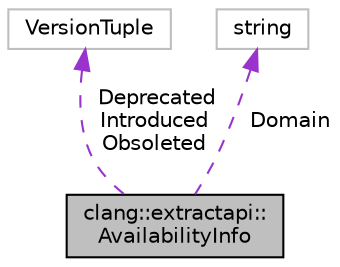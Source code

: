 digraph "clang::extractapi::AvailabilityInfo"
{
 // LATEX_PDF_SIZE
  bgcolor="transparent";
  edge [fontname="Helvetica",fontsize="10",labelfontname="Helvetica",labelfontsize="10"];
  node [fontname="Helvetica",fontsize="10",shape=record];
  Node1 [label="clang::extractapi::\lAvailabilityInfo",height=0.2,width=0.4,color="black", fillcolor="grey75", style="filled", fontcolor="black",tooltip="Stores availability attributes of a symbol in a given domain."];
  Node2 -> Node1 [dir="back",color="darkorchid3",fontsize="10",style="dashed",label=" Deprecated\nIntroduced\nObsoleted" ,fontname="Helvetica"];
  Node2 [label="VersionTuple",height=0.2,width=0.4,color="grey75",tooltip=" "];
  Node3 -> Node1 [dir="back",color="darkorchid3",fontsize="10",style="dashed",label=" Domain" ,fontname="Helvetica"];
  Node3 [label="string",height=0.2,width=0.4,color="grey75",tooltip=" "];
}
